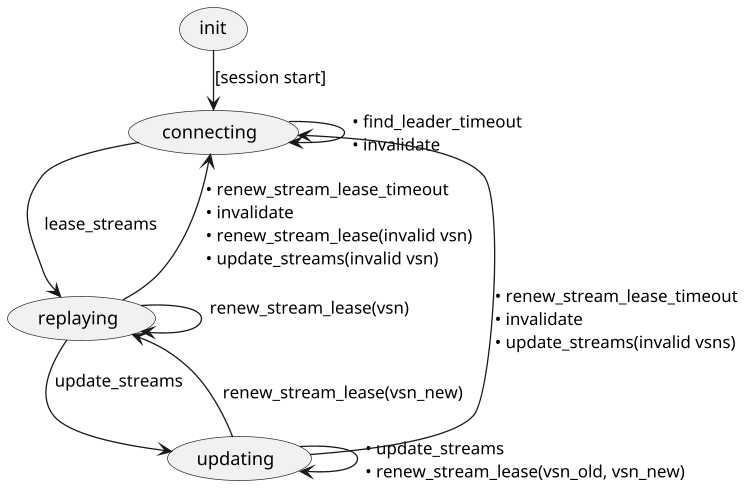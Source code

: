 @startuml session-side-state
skinparam ranksep 20
skinparam dpi 125
skinparam packageTitleAlignment left
skinparam ArrowMessageAlignment left
skinparam DefaultTextAlignment left

(init) --> (connecting) : [session start]

(connecting) --> (connecting) :\
• find_leader_timeout \n\
• invalidate

(connecting) --> (replaying) :\
lease_streams

(replaying) --> (replaying): \
renew_stream_lease(vsn)\n\


(replaying) --> (connecting) :\
• renew_stream_lease_timeout\n\
• invalidate\n\
• renew_stream_lease(invalid vsn)\n\
• update_streams(invalid vsn)


(replaying) --> (updating) :\
update_streams\n


(updating) --> (updating) :\
• update_streams\n\
• renew_stream_lease(vsn_old, vsn_new)

(updating) --> (replaying) :\
renew_stream_lease(vsn_new)


(updating) --> (connecting) :\
• renew_stream_lease_timeout\n\
• invalidate\n\
• update_streams(invalid vsns)

@enduml
